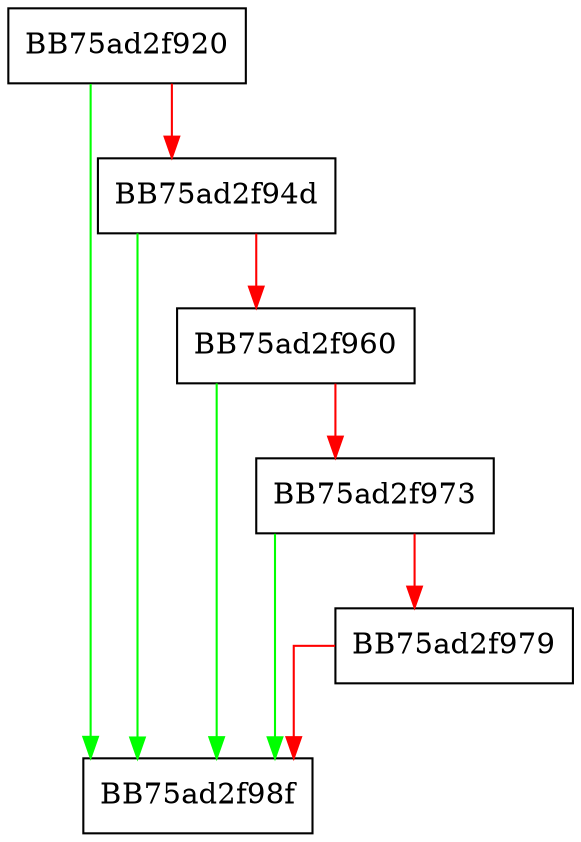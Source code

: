 digraph GetAttributePriority {
  node [shape="box"];
  graph [splines=ortho];
  BB75ad2f920 -> BB75ad2f98f [color="green"];
  BB75ad2f920 -> BB75ad2f94d [color="red"];
  BB75ad2f94d -> BB75ad2f98f [color="green"];
  BB75ad2f94d -> BB75ad2f960 [color="red"];
  BB75ad2f960 -> BB75ad2f98f [color="green"];
  BB75ad2f960 -> BB75ad2f973 [color="red"];
  BB75ad2f973 -> BB75ad2f98f [color="green"];
  BB75ad2f973 -> BB75ad2f979 [color="red"];
  BB75ad2f979 -> BB75ad2f98f [color="red"];
}
